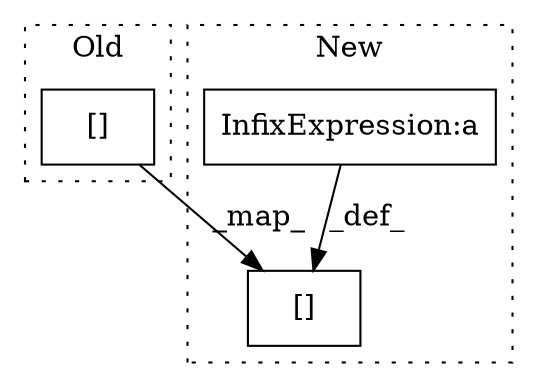 digraph G {
subgraph cluster0 {
1 [label="[]" a="2" s="6263,6266" l="2,1" shape="box"];
label = "Old";
style="dotted";
}
subgraph cluster1 {
2 [label="[]" a="2" s="6252,6255" l="2,1" shape="box"];
3 [label="InfixExpression:a" a="27" s="6262" l="3" shape="box"];
label = "New";
style="dotted";
}
1 -> 2 [label="_map_"];
3 -> 2 [label="_def_"];
}